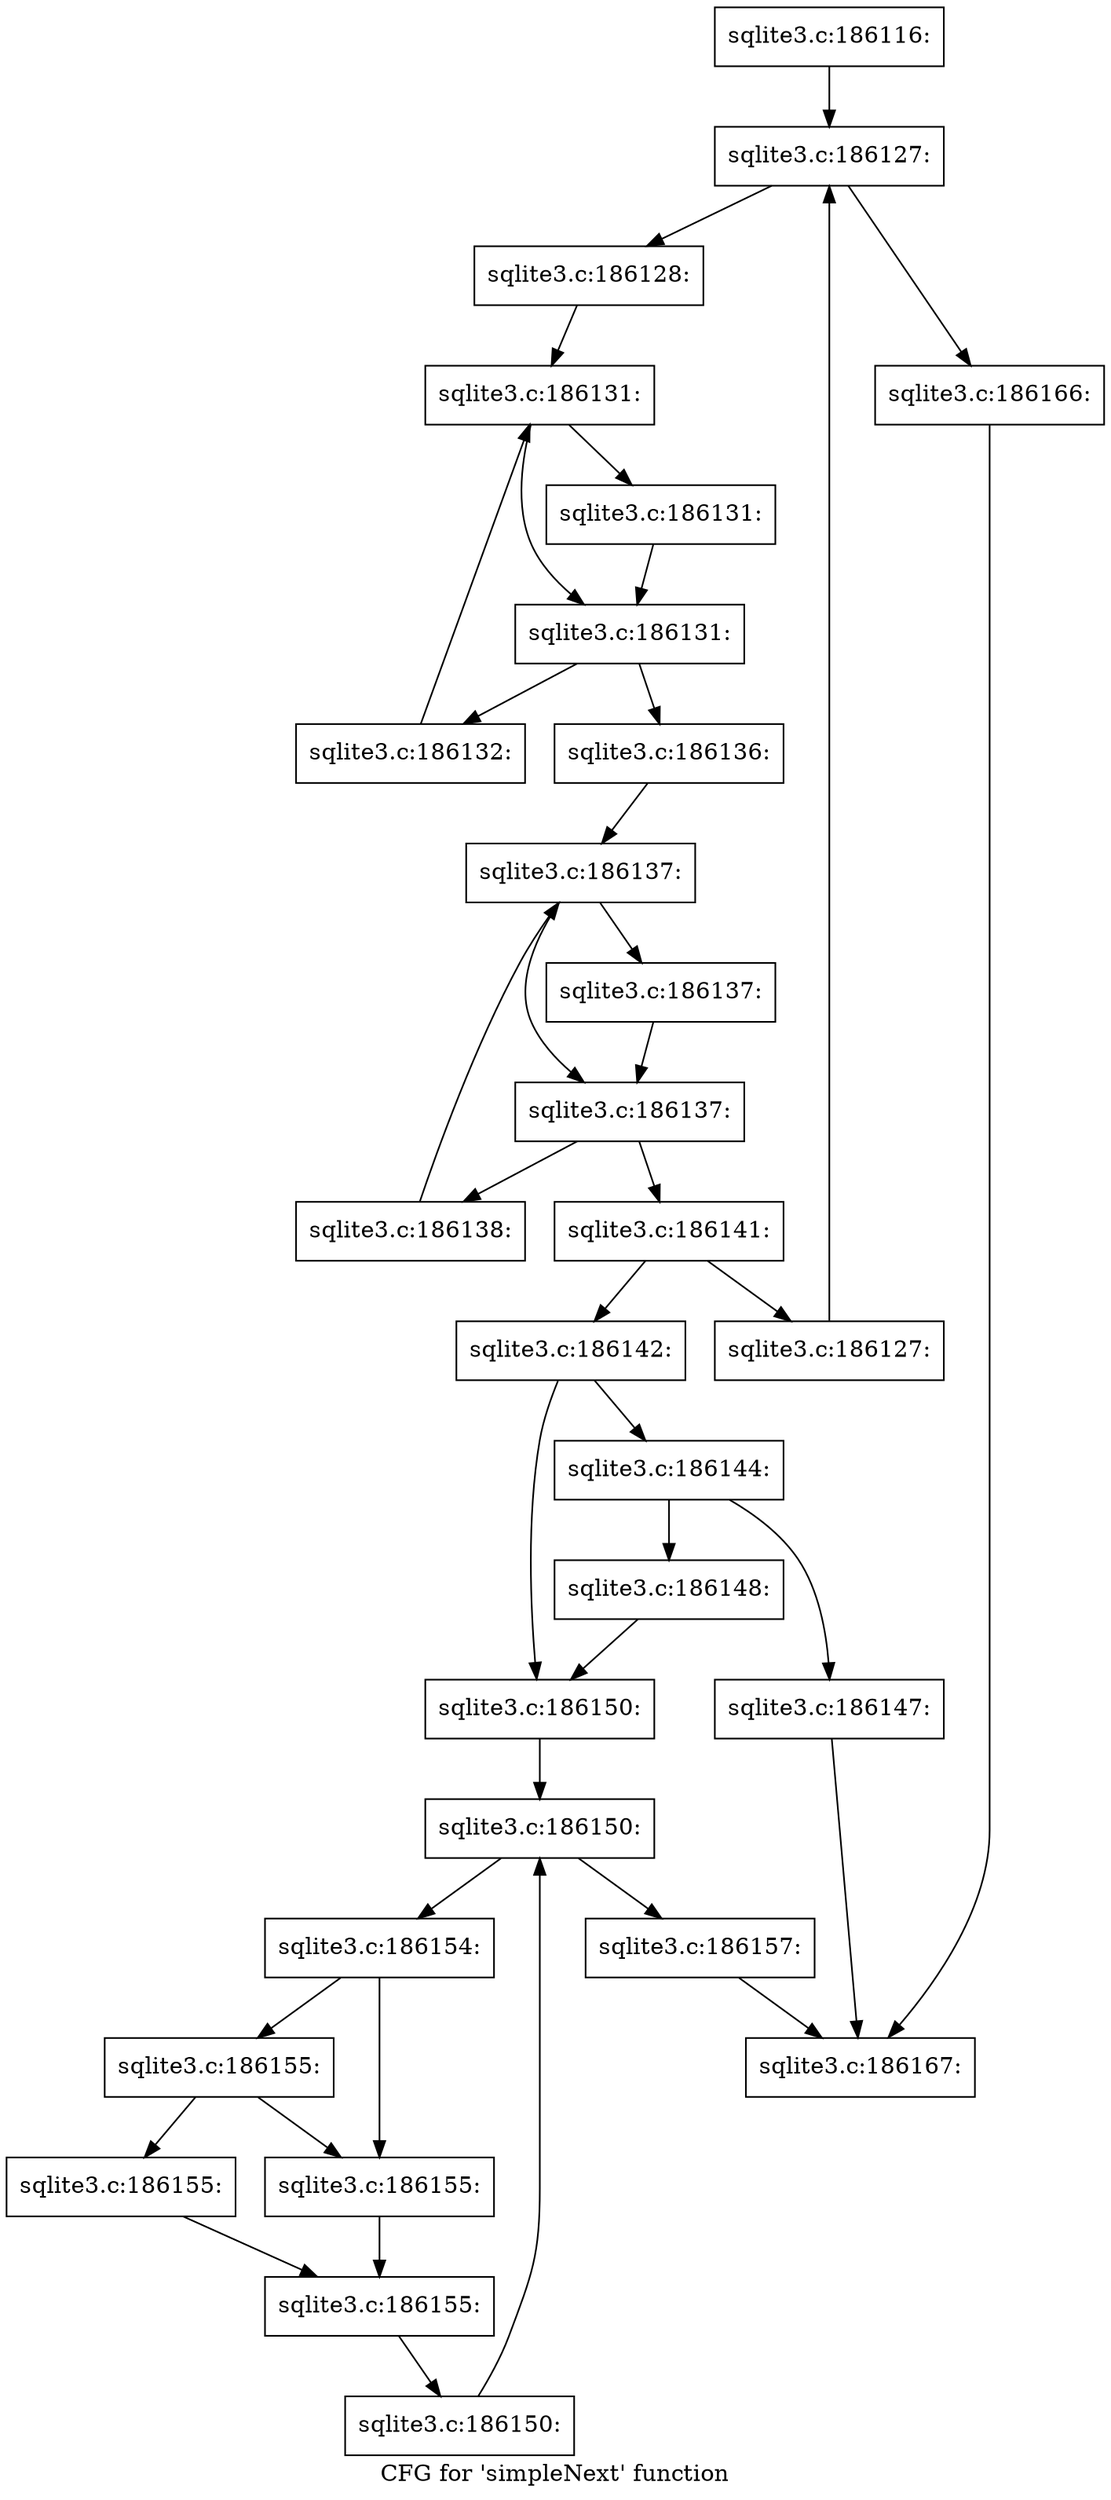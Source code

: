 digraph "CFG for 'simpleNext' function" {
	label="CFG for 'simpleNext' function";

	Node0x55c0fac50560 [shape=record,label="{sqlite3.c:186116:}"];
	Node0x55c0fac50560 -> Node0x55c0fac58230;
	Node0x55c0fac58230 [shape=record,label="{sqlite3.c:186127:}"];
	Node0x55c0fac58230 -> Node0x55c0fac58910;
	Node0x55c0fac58230 -> Node0x55c0fac58390;
	Node0x55c0fac58910 [shape=record,label="{sqlite3.c:186128:}"];
	Node0x55c0fac58910 -> Node0x55c0fac58d30;
	Node0x55c0fac58d30 [shape=record,label="{sqlite3.c:186131:}"];
	Node0x55c0fac58d30 -> Node0x55c0fac58f60;
	Node0x55c0fac58d30 -> Node0x55c0fac58f10;
	Node0x55c0fac58f60 [shape=record,label="{sqlite3.c:186131:}"];
	Node0x55c0fac58f60 -> Node0x55c0fac58f10;
	Node0x55c0fac58f10 [shape=record,label="{sqlite3.c:186131:}"];
	Node0x55c0fac58f10 -> Node0x55c0f6c7c370;
	Node0x55c0fac58f10 -> Node0x55c0fac58e90;
	Node0x55c0f6c7c370 [shape=record,label="{sqlite3.c:186132:}"];
	Node0x55c0f6c7c370 -> Node0x55c0fac58d30;
	Node0x55c0fac58e90 [shape=record,label="{sqlite3.c:186136:}"];
	Node0x55c0fac58e90 -> Node0x55c0fac59d20;
	Node0x55c0fac59d20 [shape=record,label="{sqlite3.c:186137:}"];
	Node0x55c0fac59d20 -> Node0x55c0fac5a930;
	Node0x55c0fac59d20 -> Node0x55c0fac5a8e0;
	Node0x55c0fac5a930 [shape=record,label="{sqlite3.c:186137:}"];
	Node0x55c0fac5a930 -> Node0x55c0fac5a8e0;
	Node0x55c0fac5a8e0 [shape=record,label="{sqlite3.c:186137:}"];
	Node0x55c0fac5a8e0 -> Node0x55c0fac5b780;
	Node0x55c0fac5a8e0 -> Node0x55c0fac5a860;
	Node0x55c0fac5b780 [shape=record,label="{sqlite3.c:186138:}"];
	Node0x55c0fac5b780 -> Node0x55c0fac59d20;
	Node0x55c0fac5a860 [shape=record,label="{sqlite3.c:186141:}"];
	Node0x55c0fac5a860 -> Node0x55c0fac5bd50;
	Node0x55c0fac5a860 -> Node0x55c0fac5bda0;
	Node0x55c0fac5bd50 [shape=record,label="{sqlite3.c:186142:}"];
	Node0x55c0fac5bd50 -> Node0x55c0fac5cc40;
	Node0x55c0fac5bd50 -> Node0x55c0fac5cc90;
	Node0x55c0fac5cc40 [shape=record,label="{sqlite3.c:186144:}"];
	Node0x55c0fac5cc40 -> Node0x55c0fac5df00;
	Node0x55c0fac5cc40 -> Node0x55c0fac5deb0;
	Node0x55c0fac5deb0 [shape=record,label="{sqlite3.c:186147:}"];
	Node0x55c0fac5deb0 -> Node0x55c0fac552d0;
	Node0x55c0fac5df00 [shape=record,label="{sqlite3.c:186148:}"];
	Node0x55c0fac5df00 -> Node0x55c0fac5cc90;
	Node0x55c0fac5cc90 [shape=record,label="{sqlite3.c:186150:}"];
	Node0x55c0fac5cc90 -> Node0x55c0fac5e890;
	Node0x55c0fac5e890 [shape=record,label="{sqlite3.c:186150:}"];
	Node0x55c0fac5e890 -> Node0x55c0fac5eab0;
	Node0x55c0fac5e890 -> Node0x55c0fac5e6e0;
	Node0x55c0fac5eab0 [shape=record,label="{sqlite3.c:186154:}"];
	Node0x55c0fac5eab0 -> Node0x55c0fac5f7a0;
	Node0x55c0fac5eab0 -> Node0x55c0fac5f700;
	Node0x55c0fac5f7a0 [shape=record,label="{sqlite3.c:186155:}"];
	Node0x55c0fac5f7a0 -> Node0x55c0fac5f6b0;
	Node0x55c0fac5f7a0 -> Node0x55c0fac5f700;
	Node0x55c0fac5f6b0 [shape=record,label="{sqlite3.c:186155:}"];
	Node0x55c0fac5f6b0 -> Node0x55c0fac5f750;
	Node0x55c0fac5f700 [shape=record,label="{sqlite3.c:186155:}"];
	Node0x55c0fac5f700 -> Node0x55c0fac5f750;
	Node0x55c0fac5f750 [shape=record,label="{sqlite3.c:186155:}"];
	Node0x55c0fac5f750 -> Node0x55c0fac5ea20;
	Node0x55c0fac5ea20 [shape=record,label="{sqlite3.c:186150:}"];
	Node0x55c0fac5ea20 -> Node0x55c0fac5e890;
	Node0x55c0fac5e6e0 [shape=record,label="{sqlite3.c:186157:}"];
	Node0x55c0fac5e6e0 -> Node0x55c0fac552d0;
	Node0x55c0fac5bda0 [shape=record,label="{sqlite3.c:186127:}"];
	Node0x55c0fac5bda0 -> Node0x55c0fac58230;
	Node0x55c0fac58390 [shape=record,label="{sqlite3.c:186166:}"];
	Node0x55c0fac58390 -> Node0x55c0fac552d0;
	Node0x55c0fac552d0 [shape=record,label="{sqlite3.c:186167:}"];
}
